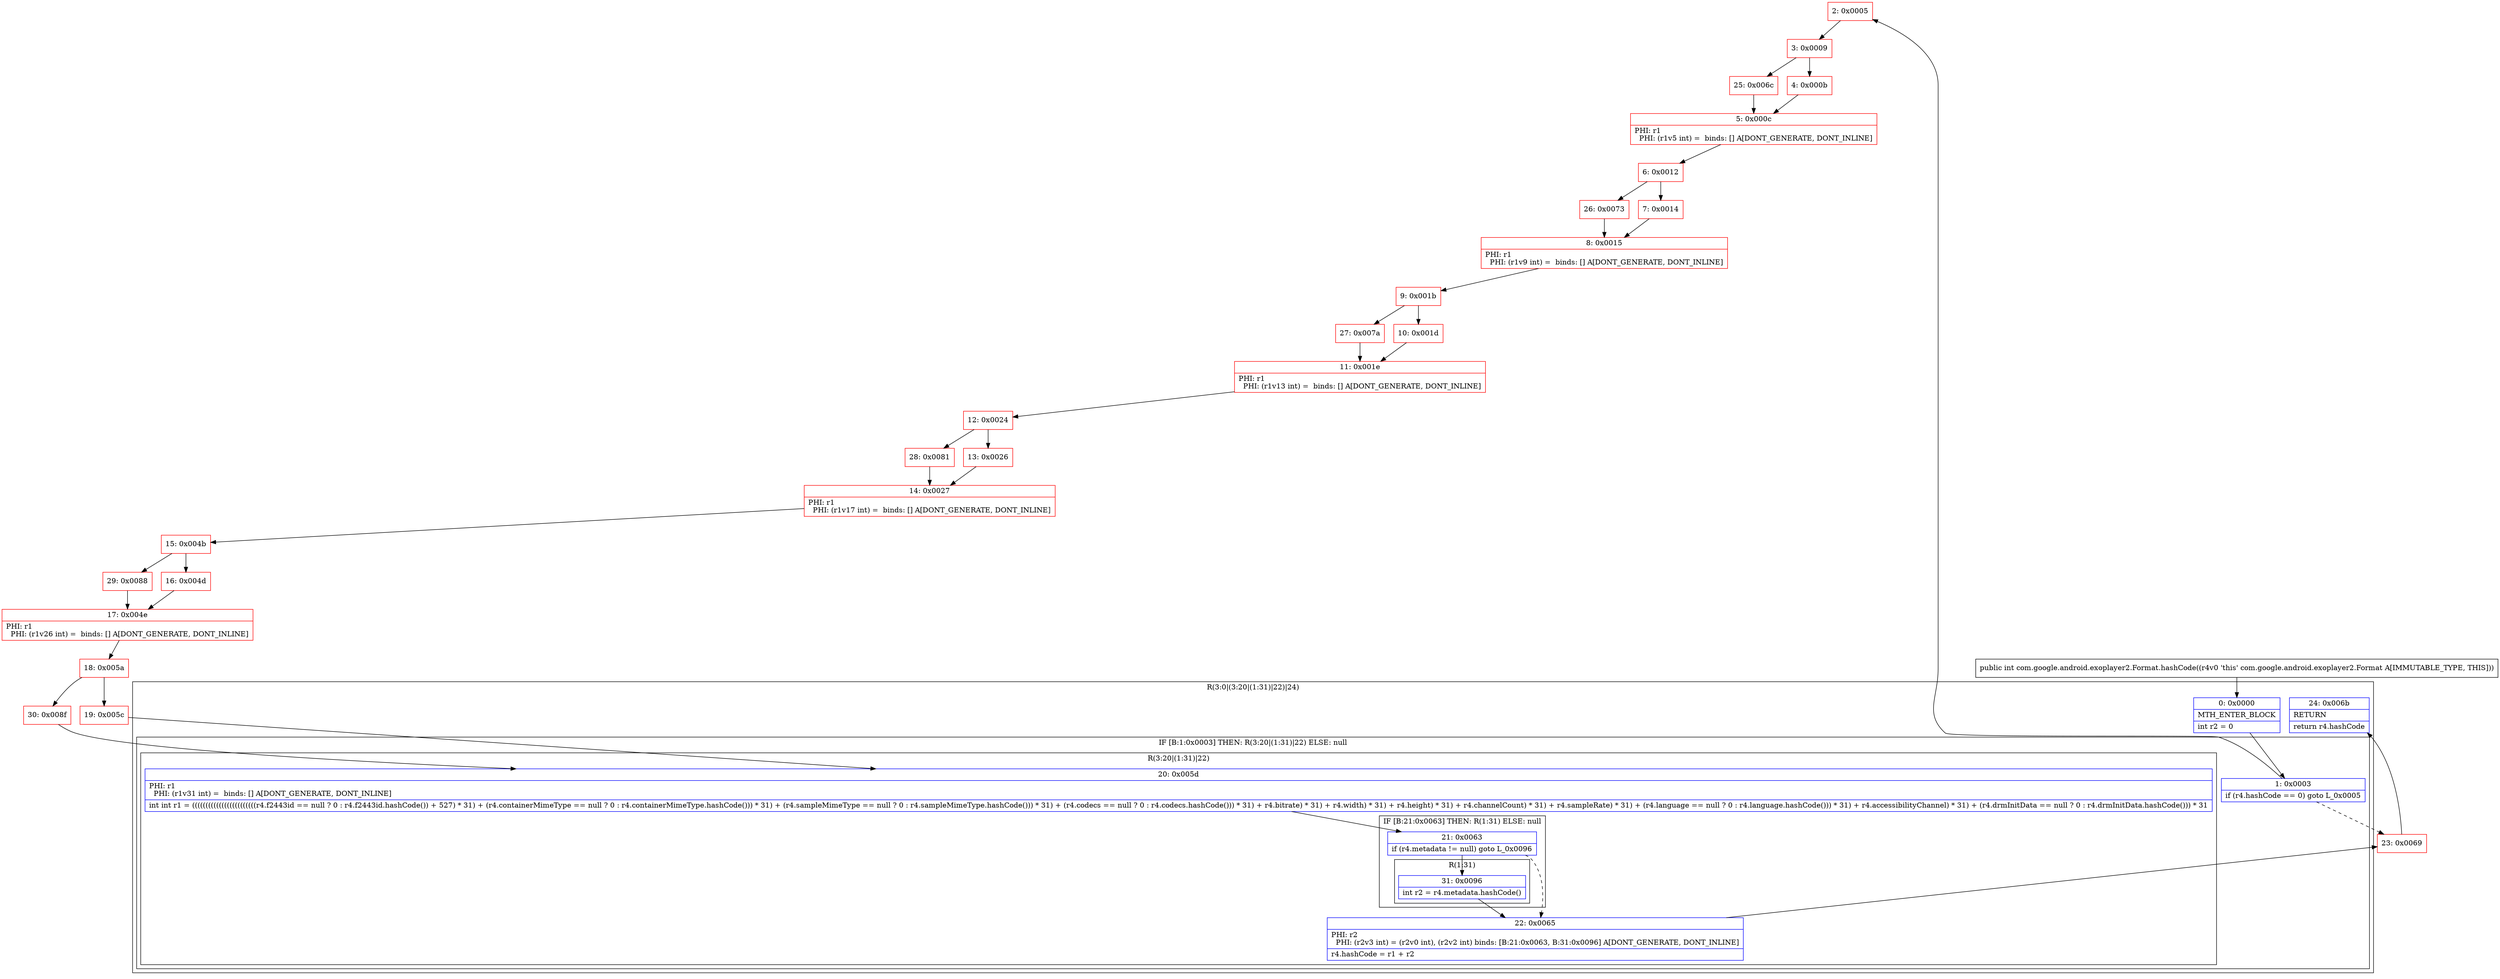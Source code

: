digraph "CFG forcom.google.android.exoplayer2.Format.hashCode()I" {
subgraph cluster_Region_1270077634 {
label = "R(3:0|(3:20|(1:31)|22)|24)";
node [shape=record,color=blue];
Node_0 [shape=record,label="{0\:\ 0x0000|MTH_ENTER_BLOCK\l|int r2 = 0\l}"];
subgraph cluster_IfRegion_1176170353 {
label = "IF [B:1:0x0003] THEN: R(3:20|(1:31)|22) ELSE: null";
node [shape=record,color=blue];
Node_1 [shape=record,label="{1\:\ 0x0003|if (r4.hashCode == 0) goto L_0x0005\l}"];
subgraph cluster_Region_2136177896 {
label = "R(3:20|(1:31)|22)";
node [shape=record,color=blue];
Node_20 [shape=record,label="{20\:\ 0x005d|PHI: r1 \l  PHI: (r1v31 int) =  binds: [] A[DONT_GENERATE, DONT_INLINE]\l|int int r1 = ((((((((((((((((((((((((r4.f2443id == null ? 0 : r4.f2443id.hashCode()) + 527) * 31) + (r4.containerMimeType == null ? 0 : r4.containerMimeType.hashCode())) * 31) + (r4.sampleMimeType == null ? 0 : r4.sampleMimeType.hashCode())) * 31) + (r4.codecs == null ? 0 : r4.codecs.hashCode())) * 31) + r4.bitrate) * 31) + r4.width) * 31) + r4.height) * 31) + r4.channelCount) * 31) + r4.sampleRate) * 31) + (r4.language == null ? 0 : r4.language.hashCode())) * 31) + r4.accessibilityChannel) * 31) + (r4.drmInitData == null ? 0 : r4.drmInitData.hashCode())) * 31\l}"];
subgraph cluster_IfRegion_457888005 {
label = "IF [B:21:0x0063] THEN: R(1:31) ELSE: null";
node [shape=record,color=blue];
Node_21 [shape=record,label="{21\:\ 0x0063|if (r4.metadata != null) goto L_0x0096\l}"];
subgraph cluster_Region_839841399 {
label = "R(1:31)";
node [shape=record,color=blue];
Node_31 [shape=record,label="{31\:\ 0x0096|int r2 = r4.metadata.hashCode()\l}"];
}
}
Node_22 [shape=record,label="{22\:\ 0x0065|PHI: r2 \l  PHI: (r2v3 int) = (r2v0 int), (r2v2 int) binds: [B:21:0x0063, B:31:0x0096] A[DONT_GENERATE, DONT_INLINE]\l|r4.hashCode = r1 + r2\l}"];
}
}
Node_24 [shape=record,label="{24\:\ 0x006b|RETURN\l|return r4.hashCode\l}"];
}
Node_2 [shape=record,color=red,label="{2\:\ 0x0005}"];
Node_3 [shape=record,color=red,label="{3\:\ 0x0009}"];
Node_4 [shape=record,color=red,label="{4\:\ 0x000b}"];
Node_5 [shape=record,color=red,label="{5\:\ 0x000c|PHI: r1 \l  PHI: (r1v5 int) =  binds: [] A[DONT_GENERATE, DONT_INLINE]\l}"];
Node_6 [shape=record,color=red,label="{6\:\ 0x0012}"];
Node_7 [shape=record,color=red,label="{7\:\ 0x0014}"];
Node_8 [shape=record,color=red,label="{8\:\ 0x0015|PHI: r1 \l  PHI: (r1v9 int) =  binds: [] A[DONT_GENERATE, DONT_INLINE]\l}"];
Node_9 [shape=record,color=red,label="{9\:\ 0x001b}"];
Node_10 [shape=record,color=red,label="{10\:\ 0x001d}"];
Node_11 [shape=record,color=red,label="{11\:\ 0x001e|PHI: r1 \l  PHI: (r1v13 int) =  binds: [] A[DONT_GENERATE, DONT_INLINE]\l}"];
Node_12 [shape=record,color=red,label="{12\:\ 0x0024}"];
Node_13 [shape=record,color=red,label="{13\:\ 0x0026}"];
Node_14 [shape=record,color=red,label="{14\:\ 0x0027|PHI: r1 \l  PHI: (r1v17 int) =  binds: [] A[DONT_GENERATE, DONT_INLINE]\l}"];
Node_15 [shape=record,color=red,label="{15\:\ 0x004b}"];
Node_16 [shape=record,color=red,label="{16\:\ 0x004d}"];
Node_17 [shape=record,color=red,label="{17\:\ 0x004e|PHI: r1 \l  PHI: (r1v26 int) =  binds: [] A[DONT_GENERATE, DONT_INLINE]\l}"];
Node_18 [shape=record,color=red,label="{18\:\ 0x005a}"];
Node_19 [shape=record,color=red,label="{19\:\ 0x005c}"];
Node_23 [shape=record,color=red,label="{23\:\ 0x0069}"];
Node_25 [shape=record,color=red,label="{25\:\ 0x006c}"];
Node_26 [shape=record,color=red,label="{26\:\ 0x0073}"];
Node_27 [shape=record,color=red,label="{27\:\ 0x007a}"];
Node_28 [shape=record,color=red,label="{28\:\ 0x0081}"];
Node_29 [shape=record,color=red,label="{29\:\ 0x0088}"];
Node_30 [shape=record,color=red,label="{30\:\ 0x008f}"];
MethodNode[shape=record,label="{public int com.google.android.exoplayer2.Format.hashCode((r4v0 'this' com.google.android.exoplayer2.Format A[IMMUTABLE_TYPE, THIS])) }"];
MethodNode -> Node_0;
Node_0 -> Node_1;
Node_1 -> Node_2;
Node_1 -> Node_23[style=dashed];
Node_20 -> Node_21;
Node_21 -> Node_22[style=dashed];
Node_21 -> Node_31;
Node_31 -> Node_22;
Node_22 -> Node_23;
Node_2 -> Node_3;
Node_3 -> Node_4;
Node_3 -> Node_25;
Node_4 -> Node_5;
Node_5 -> Node_6;
Node_6 -> Node_7;
Node_6 -> Node_26;
Node_7 -> Node_8;
Node_8 -> Node_9;
Node_9 -> Node_10;
Node_9 -> Node_27;
Node_10 -> Node_11;
Node_11 -> Node_12;
Node_12 -> Node_13;
Node_12 -> Node_28;
Node_13 -> Node_14;
Node_14 -> Node_15;
Node_15 -> Node_16;
Node_15 -> Node_29;
Node_16 -> Node_17;
Node_17 -> Node_18;
Node_18 -> Node_19;
Node_18 -> Node_30;
Node_19 -> Node_20;
Node_23 -> Node_24;
Node_25 -> Node_5;
Node_26 -> Node_8;
Node_27 -> Node_11;
Node_28 -> Node_14;
Node_29 -> Node_17;
Node_30 -> Node_20;
}

